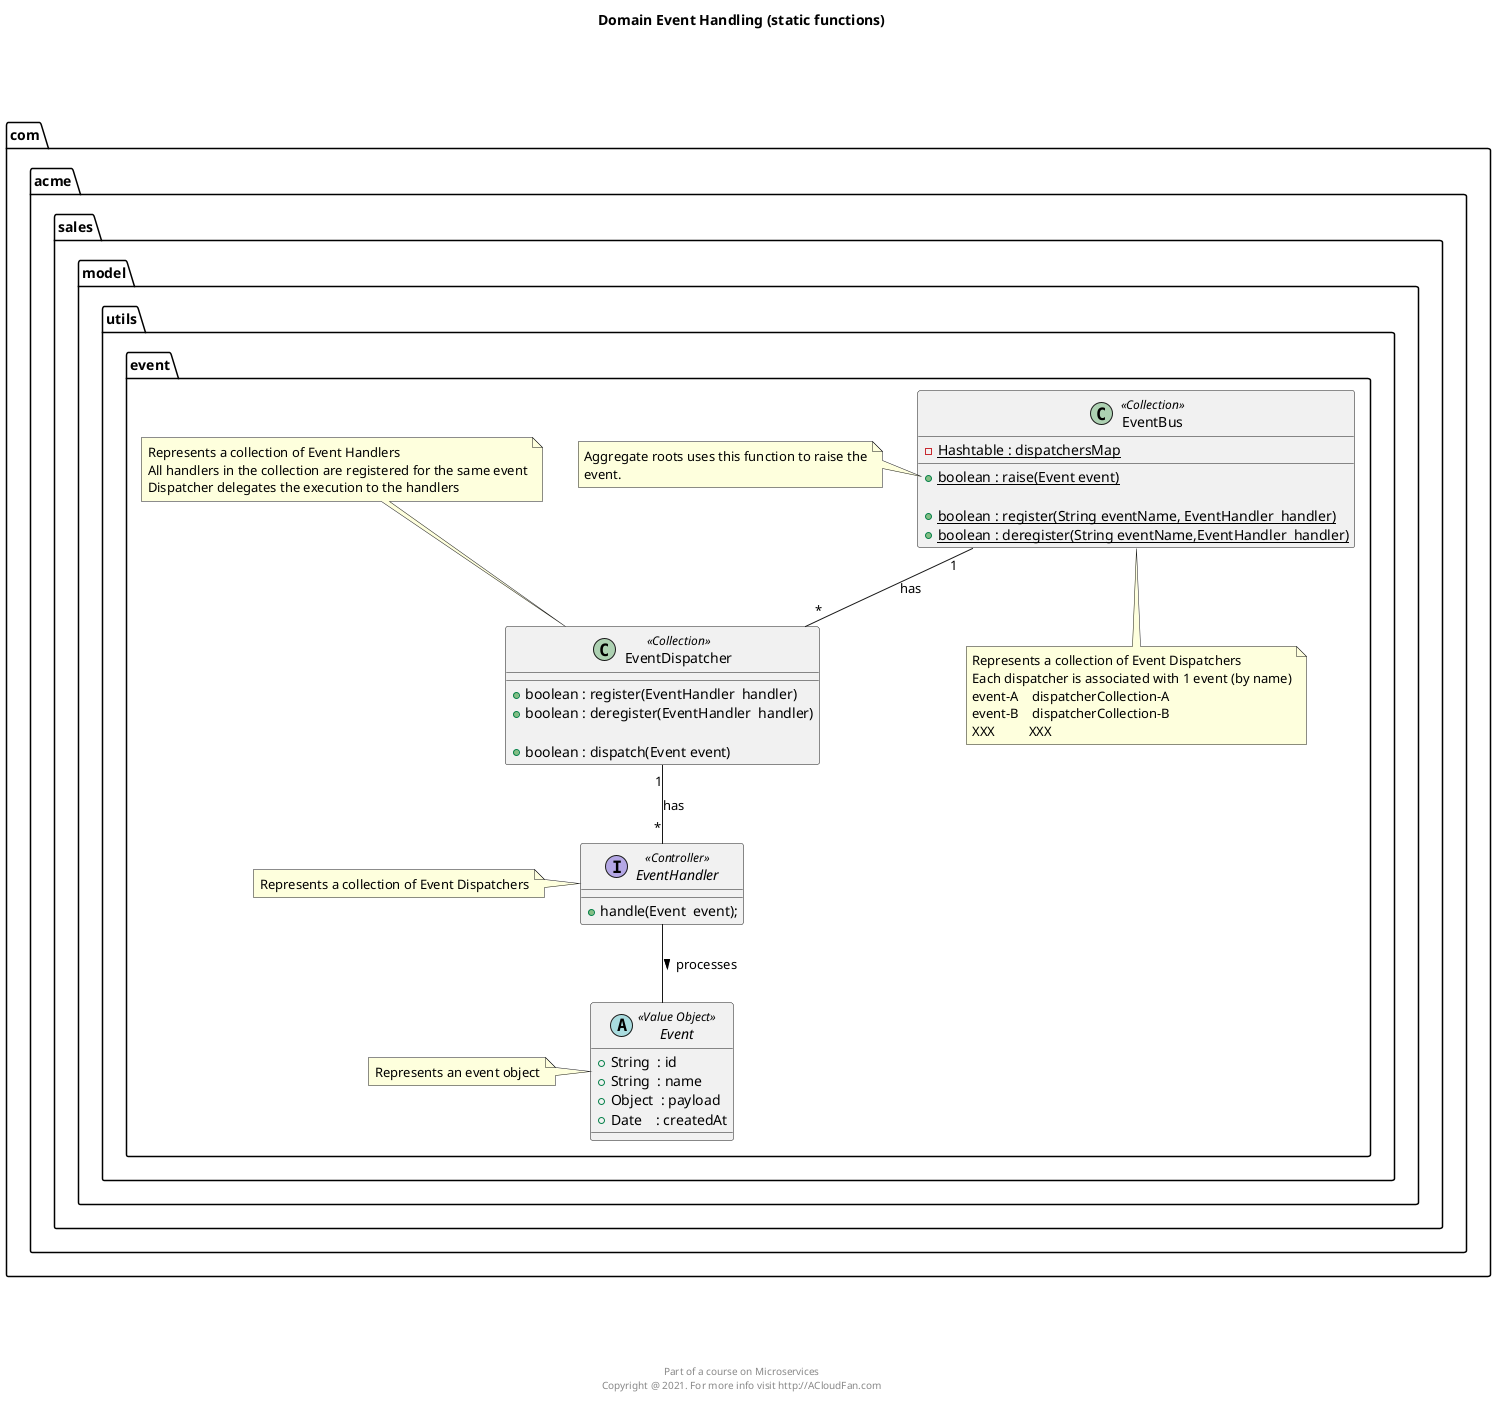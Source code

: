 @startuml

left to right direction

package com.acme.sales.model.utils.event {
abstract class Event <<Value Object>> {
    + String  : id
    + String  : name
    + Object  : payload
    + Date    : createdAt

}
note top : Represents an event object

class EventBus <<Collection>> {
    - {static} Hashtable : dispatchersMap

    + {static} boolean : raise(Event event)

    + {static} boolean : register(String eventName, EventHandler  handler)
    + {static} boolean : deregister(String eventName,EventHandler  handler)
}
note right of EventBus
    Represents a collection of Event Dispatchers
    Each dispatcher is associated with 1 event (by name)
    event-A    dispatcherCollection-A
    event-B    dispatcherCollection-B
    XXX          XXX
end note

note right of EventBus::"boolean : raise(Event event)"
    Aggregate roots uses this function to raise the
    event.
end note

class EventDispatcher <<Collection>> {
    + boolean : register(EventHandler  handler)
    + boolean : deregister(EventHandler  handler)

    + boolean : dispatch(Event event)
}
note left of EventDispatcher
    Represents a collection of Event Handlers
    All handlers in the collection are registered for the same event
    Dispatcher delegates the execution to the handlers
end note

top to bottom direction

interface EventHandler <<Controller>> {
    + handle(Event  event);
}
note left : Represents a collection of Event Dispatchers

EventBus "1" -- "*" EventDispatcher : has
EventDispatcher "1" -- "*" EventHandler : has
EventHandler -- Event : processes >

'package end
}


title   Domain Event Handling (static functions)\n\n\n\n
footer \n\n\n\n\n\n Part of a course on Microservices \n Copyright @ 2021. For more info visit http://ACloudFan.com \n
@enduml
